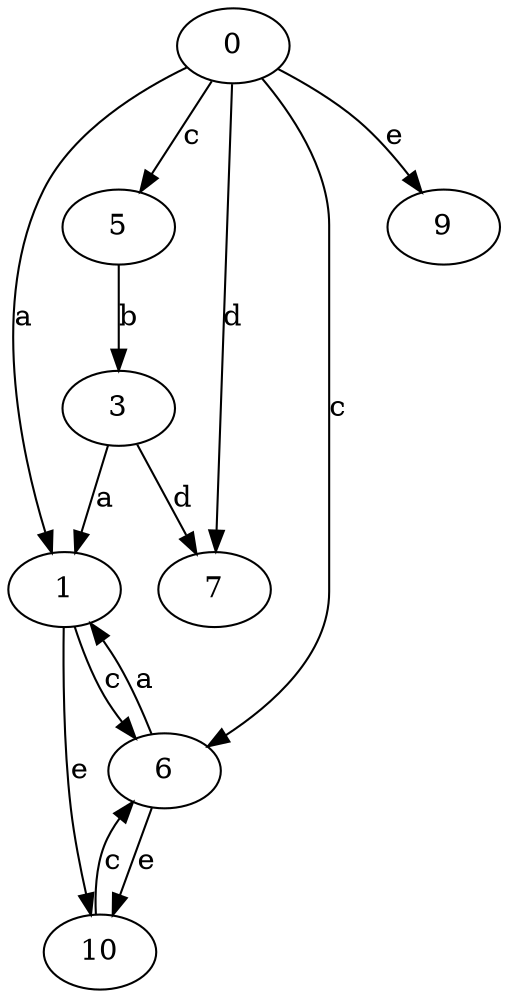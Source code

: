 strict digraph  {
0;
1;
3;
5;
6;
7;
9;
10;
0 -> 1  [label=a];
0 -> 5  [label=c];
0 -> 6  [label=c];
0 -> 7  [label=d];
0 -> 9  [label=e];
1 -> 6  [label=c];
1 -> 10  [label=e];
3 -> 1  [label=a];
3 -> 7  [label=d];
5 -> 3  [label=b];
6 -> 1  [label=a];
6 -> 10  [label=e];
10 -> 6  [label=c];
}
